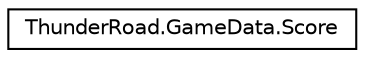 digraph "Graphical Class Hierarchy"
{
 // LATEX_PDF_SIZE
  edge [fontname="Helvetica",fontsize="10",labelfontname="Helvetica",labelfontsize="10"];
  node [fontname="Helvetica",fontsize="10",shape=record];
  rankdir="LR";
  Node0 [label="ThunderRoad.GameData.Score",height=0.2,width=0.4,color="black", fillcolor="white", style="filled",URL="$class_thunder_road_1_1_game_data_1_1_score.html",tooltip="Class Score."];
}
